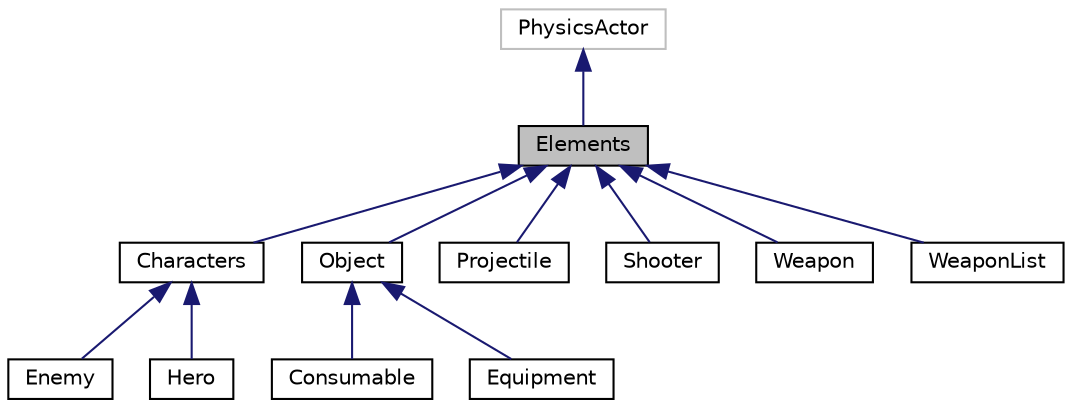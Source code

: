 digraph "Elements"
{
  edge [fontname="Helvetica",fontsize="10",labelfontname="Helvetica",labelfontsize="10"];
  node [fontname="Helvetica",fontsize="10",shape=record];
  Node1 [label="Elements",height=0.2,width=0.4,color="black", fillcolor="grey75", style="filled", fontcolor="black"];
  Node2 -> Node1 [dir="back",color="midnightblue",fontsize="10",style="solid",fontname="Helvetica"];
  Node2 [label="PhysicsActor",height=0.2,width=0.4,color="grey75", fillcolor="white", style="filled"];
  Node1 -> Node3 [dir="back",color="midnightblue",fontsize="10",style="solid",fontname="Helvetica"];
  Node3 [label="Characters",height=0.2,width=0.4,color="black", fillcolor="white", style="filled",URL="$class_characters.html"];
  Node3 -> Node4 [dir="back",color="midnightblue",fontsize="10",style="solid",fontname="Helvetica"];
  Node4 [label="Enemy",height=0.2,width=0.4,color="black", fillcolor="white", style="filled",URL="$class_enemy.html"];
  Node3 -> Node5 [dir="back",color="midnightblue",fontsize="10",style="solid",fontname="Helvetica"];
  Node5 [label="Hero",height=0.2,width=0.4,color="black", fillcolor="white", style="filled",URL="$class_hero.html"];
  Node1 -> Node6 [dir="back",color="midnightblue",fontsize="10",style="solid",fontname="Helvetica"];
  Node6 [label="Object",height=0.2,width=0.4,color="black", fillcolor="white", style="filled",URL="$class_object.html"];
  Node6 -> Node7 [dir="back",color="midnightblue",fontsize="10",style="solid",fontname="Helvetica"];
  Node7 [label="Consumable",height=0.2,width=0.4,color="black", fillcolor="white", style="filled",URL="$class_consumable.html"];
  Node6 -> Node8 [dir="back",color="midnightblue",fontsize="10",style="solid",fontname="Helvetica"];
  Node8 [label="Equipment",height=0.2,width=0.4,color="black", fillcolor="white", style="filled",URL="$class_equipment.html"];
  Node1 -> Node9 [dir="back",color="midnightblue",fontsize="10",style="solid",fontname="Helvetica"];
  Node9 [label="Projectile",height=0.2,width=0.4,color="black", fillcolor="white", style="filled",URL="$class_projectile.html"];
  Node1 -> Node10 [dir="back",color="midnightblue",fontsize="10",style="solid",fontname="Helvetica"];
  Node10 [label="Shooter",height=0.2,width=0.4,color="black", fillcolor="white", style="filled",URL="$class_shooter.html"];
  Node1 -> Node11 [dir="back",color="midnightblue",fontsize="10",style="solid",fontname="Helvetica"];
  Node11 [label="Weapon",height=0.2,width=0.4,color="black", fillcolor="white", style="filled",URL="$class_weapon.html"];
  Node1 -> Node12 [dir="back",color="midnightblue",fontsize="10",style="solid",fontname="Helvetica"];
  Node12 [label="WeaponList",height=0.2,width=0.4,color="black", fillcolor="white", style="filled",URL="$class_weapon_list.html"];
}
